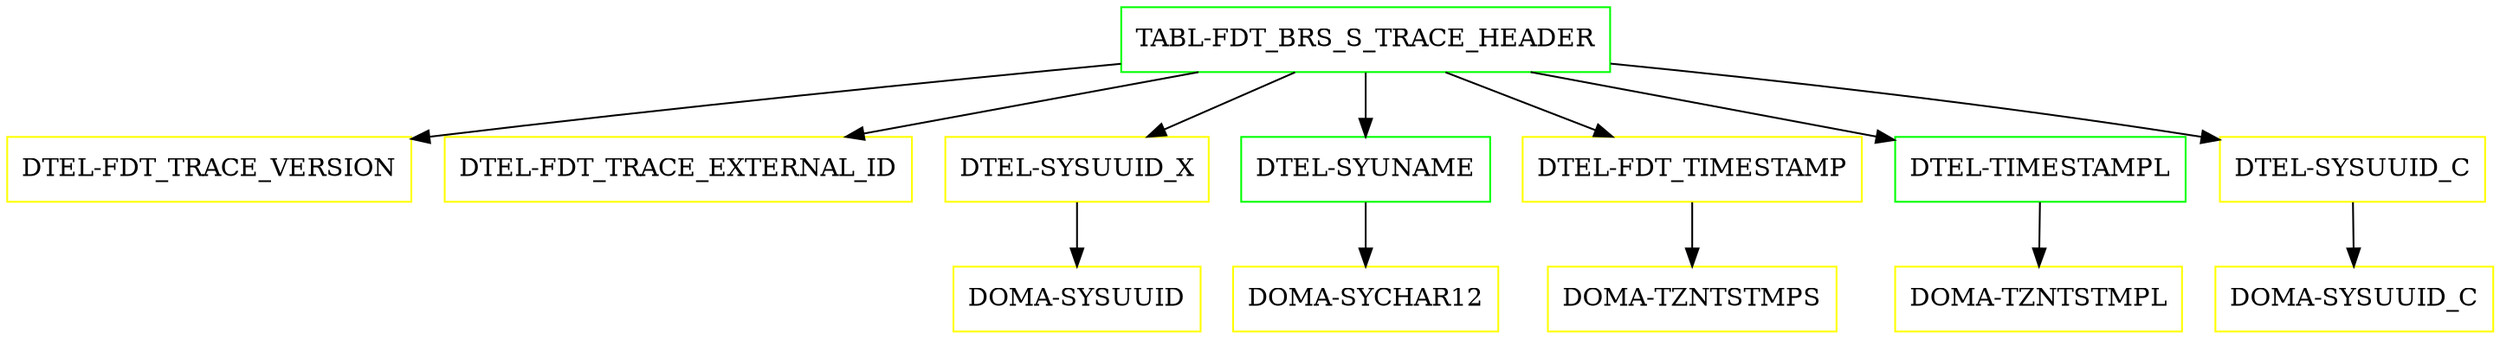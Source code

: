 digraph G {
  "TABL-FDT_BRS_S_TRACE_HEADER" [shape=box,color=green];
  "DTEL-FDT_TRACE_VERSION" [shape=box,color=yellow,URL="./DTEL_FDT_TRACE_VERSION.html"];
  "DTEL-FDT_TRACE_EXTERNAL_ID" [shape=box,color=yellow,URL="./DTEL_FDT_TRACE_EXTERNAL_ID.html"];
  "DTEL-SYSUUID_X" [shape=box,color=yellow,URL="./DTEL_SYSUUID_X.html"];
  "DOMA-SYSUUID" [shape=box,color=yellow,URL="./DOMA_SYSUUID.html"];
  "DTEL-SYUNAME" [shape=box,color=green,URL="./DTEL_SYUNAME.html"];
  "DOMA-SYCHAR12" [shape=box,color=yellow,URL="./DOMA_SYCHAR12.html"];
  "DTEL-FDT_TIMESTAMP" [shape=box,color=yellow,URL="./DTEL_FDT_TIMESTAMP.html"];
  "DOMA-TZNTSTMPS" [shape=box,color=yellow,URL="./DOMA_TZNTSTMPS.html"];
  "DTEL-TIMESTAMPL" [shape=box,color=green,URL="./DTEL_TIMESTAMPL.html"];
  "DOMA-TZNTSTMPL" [shape=box,color=yellow,URL="./DOMA_TZNTSTMPL.html"];
  "DTEL-SYSUUID_C" [shape=box,color=yellow,URL="./DTEL_SYSUUID_C.html"];
  "DOMA-SYSUUID_C" [shape=box,color=yellow,URL="./DOMA_SYSUUID_C.html"];
  "TABL-FDT_BRS_S_TRACE_HEADER" -> "DTEL-SYSUUID_C";
  "TABL-FDT_BRS_S_TRACE_HEADER" -> "DTEL-TIMESTAMPL";
  "TABL-FDT_BRS_S_TRACE_HEADER" -> "DTEL-FDT_TIMESTAMP";
  "TABL-FDT_BRS_S_TRACE_HEADER" -> "DTEL-SYUNAME";
  "TABL-FDT_BRS_S_TRACE_HEADER" -> "DTEL-SYSUUID_X";
  "TABL-FDT_BRS_S_TRACE_HEADER" -> "DTEL-FDT_TRACE_EXTERNAL_ID";
  "TABL-FDT_BRS_S_TRACE_HEADER" -> "DTEL-FDT_TRACE_VERSION";
  "DTEL-SYSUUID_X" -> "DOMA-SYSUUID";
  "DTEL-SYUNAME" -> "DOMA-SYCHAR12";
  "DTEL-FDT_TIMESTAMP" -> "DOMA-TZNTSTMPS";
  "DTEL-TIMESTAMPL" -> "DOMA-TZNTSTMPL";
  "DTEL-SYSUUID_C" -> "DOMA-SYSUUID_C";
}
